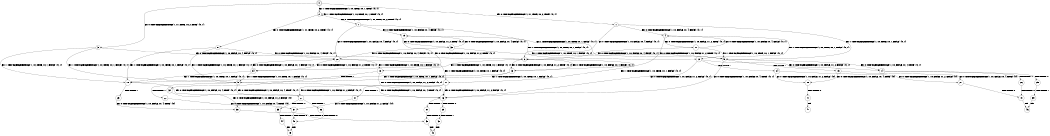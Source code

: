 digraph BCG {
size = "7, 10.5";
center = TRUE;
node [shape = circle];
0 [peripheries = 2];
0 -> 1 [label = "EX !0 !ATOMIC_EXCH_BRANCH (1, +1, TRUE, +0, 2, TRUE) !{0, 1}"];
0 -> 2 [label = "EX !1 !ATOMIC_EXCH_BRANCH (1, +0, TRUE, +0, 1, TRUE) !{0, 1}"];
0 -> 3 [label = "EX !0 !ATOMIC_EXCH_BRANCH (1, +1, TRUE, +0, 2, TRUE) !{0, 1}"];
1 -> 4 [label = "EX !0 !ATOMIC_EXCH_BRANCH (1, +0, FALSE, +0, 4, FALSE) !{0, 1}"];
1 -> 5 [label = "EX !1 !ATOMIC_EXCH_BRANCH (1, +0, TRUE, +0, 1, FALSE) !{0, 1}"];
1 -> 6 [label = "EX !0 !ATOMIC_EXCH_BRANCH (1, +0, FALSE, +0, 4, FALSE) !{0, 1}"];
2 -> 2 [label = "EX !1 !ATOMIC_EXCH_BRANCH (1, +0, TRUE, +0, 1, TRUE) !{0, 1}"];
2 -> 7 [label = "EX !0 !ATOMIC_EXCH_BRANCH (1, +1, TRUE, +0, 2, TRUE) !{0, 1}"];
2 -> 8 [label = "EX !0 !ATOMIC_EXCH_BRANCH (1, +1, TRUE, +0, 2, TRUE) !{0, 1}"];
3 -> 9 [label = "EX !1 !ATOMIC_EXCH_BRANCH (1, +0, TRUE, +0, 1, FALSE) !{0, 1}"];
3 -> 6 [label = "EX !0 !ATOMIC_EXCH_BRANCH (1, +0, FALSE, +0, 4, FALSE) !{0, 1}"];
3 -> 10 [label = "EX !1 !ATOMIC_EXCH_BRANCH (1, +0, TRUE, +0, 1, FALSE) !{0, 1}"];
4 -> 11 [label = "EX !0 !ATOMIC_EXCH_BRANCH (1, +0, FALSE, +1, 2, TRUE) !{0, 1}"];
4 -> 12 [label = "EX !1 !ATOMIC_EXCH_BRANCH (1, +0, TRUE, +0, 1, FALSE) !{0, 1}"];
4 -> 13 [label = "EX !0 !ATOMIC_EXCH_BRANCH (1, +0, FALSE, +1, 2, TRUE) !{0, 1}"];
5 -> 14 [label = "EX !0 !ATOMIC_EXCH_BRANCH (1, +0, FALSE, +0, 4, TRUE) !{0, 1}"];
5 -> 15 [label = "TERMINATE !1"];
5 -> 16 [label = "EX !0 !ATOMIC_EXCH_BRANCH (1, +0, FALSE, +0, 4, TRUE) !{0, 1}"];
6 -> 17 [label = "EX !1 !ATOMIC_EXCH_BRANCH (1, +0, TRUE, +0, 1, FALSE) !{0, 1}"];
6 -> 13 [label = "EX !0 !ATOMIC_EXCH_BRANCH (1, +0, FALSE, +1, 2, TRUE) !{0, 1}"];
6 -> 18 [label = "EX !1 !ATOMIC_EXCH_BRANCH (1, +0, TRUE, +0, 1, FALSE) !{0, 1}"];
7 -> 19 [label = "EX !0 !ATOMIC_EXCH_BRANCH (1, +0, FALSE, +0, 4, FALSE) !{0, 1}"];
7 -> 5 [label = "EX !1 !ATOMIC_EXCH_BRANCH (1, +0, TRUE, +0, 1, FALSE) !{0, 1}"];
7 -> 20 [label = "EX !0 !ATOMIC_EXCH_BRANCH (1, +0, FALSE, +0, 4, FALSE) !{0, 1}"];
8 -> 9 [label = "EX !1 !ATOMIC_EXCH_BRANCH (1, +0, TRUE, +0, 1, FALSE) !{0, 1}"];
8 -> 20 [label = "EX !0 !ATOMIC_EXCH_BRANCH (1, +0, FALSE, +0, 4, FALSE) !{0, 1}"];
8 -> 10 [label = "EX !1 !ATOMIC_EXCH_BRANCH (1, +0, TRUE, +0, 1, FALSE) !{0, 1}"];
9 -> 21 [label = "EX !0 !ATOMIC_EXCH_BRANCH (1, +0, FALSE, +0, 4, TRUE) !{0, 1}"];
9 -> 22 [label = "TERMINATE !1"];
9 -> 16 [label = "EX !0 !ATOMIC_EXCH_BRANCH (1, +0, FALSE, +0, 4, TRUE) !{0, 1}"];
10 -> 16 [label = "EX !0 !ATOMIC_EXCH_BRANCH (1, +0, FALSE, +0, 4, TRUE) !{0, 1}"];
10 -> 23 [label = "TERMINATE !1"];
11 -> 4 [label = "EX !0 !ATOMIC_EXCH_BRANCH (1, +0, FALSE, +0, 4, FALSE) !{0, 1}"];
11 -> 5 [label = "EX !1 !ATOMIC_EXCH_BRANCH (1, +0, TRUE, +0, 1, FALSE) !{0, 1}"];
11 -> 6 [label = "EX !0 !ATOMIC_EXCH_BRANCH (1, +0, FALSE, +0, 4, FALSE) !{0, 1}"];
12 -> 14 [label = "EX !0 !ATOMIC_EXCH_BRANCH (1, +0, FALSE, +1, 2, FALSE) !{0, 1}"];
12 -> 24 [label = "TERMINATE !1"];
12 -> 16 [label = "EX !0 !ATOMIC_EXCH_BRANCH (1, +0, FALSE, +1, 2, FALSE) !{0, 1}"];
13 -> 9 [label = "EX !1 !ATOMIC_EXCH_BRANCH (1, +0, TRUE, +0, 1, FALSE) !{0, 1}"];
13 -> 6 [label = "EX !0 !ATOMIC_EXCH_BRANCH (1, +0, FALSE, +0, 4, FALSE) !{0, 1}"];
13 -> 10 [label = "EX !1 !ATOMIC_EXCH_BRANCH (1, +0, TRUE, +0, 1, FALSE) !{0, 1}"];
14 -> 25 [label = "TERMINATE !0"];
14 -> 26 [label = "TERMINATE !1"];
15 -> 27 [label = "EX !0 !ATOMIC_EXCH_BRANCH (1, +0, FALSE, +0, 4, TRUE) !{0}"];
15 -> 28 [label = "EX !0 !ATOMIC_EXCH_BRANCH (1, +0, FALSE, +0, 4, TRUE) !{0}"];
16 -> 29 [label = "TERMINATE !0"];
16 -> 30 [label = "TERMINATE !1"];
17 -> 21 [label = "EX !0 !ATOMIC_EXCH_BRANCH (1, +0, FALSE, +1, 2, FALSE) !{0, 1}"];
17 -> 31 [label = "TERMINATE !1"];
17 -> 16 [label = "EX !0 !ATOMIC_EXCH_BRANCH (1, +0, FALSE, +1, 2, FALSE) !{0, 1}"];
18 -> 16 [label = "EX !0 !ATOMIC_EXCH_BRANCH (1, +0, FALSE, +1, 2, FALSE) !{0, 1}"];
18 -> 32 [label = "TERMINATE !1"];
19 -> 33 [label = "EX !0 !ATOMIC_EXCH_BRANCH (1, +0, FALSE, +1, 2, TRUE) !{0, 1}"];
19 -> 12 [label = "EX !1 !ATOMIC_EXCH_BRANCH (1, +0, TRUE, +0, 1, FALSE) !{0, 1}"];
19 -> 34 [label = "EX !0 !ATOMIC_EXCH_BRANCH (1, +0, FALSE, +1, 2, TRUE) !{0, 1}"];
20 -> 17 [label = "EX !1 !ATOMIC_EXCH_BRANCH (1, +0, TRUE, +0, 1, FALSE) !{0, 1}"];
20 -> 34 [label = "EX !0 !ATOMIC_EXCH_BRANCH (1, +0, FALSE, +1, 2, TRUE) !{0, 1}"];
20 -> 18 [label = "EX !1 !ATOMIC_EXCH_BRANCH (1, +0, TRUE, +0, 1, FALSE) !{0, 1}"];
21 -> 35 [label = "TERMINATE !0"];
21 -> 36 [label = "TERMINATE !1"];
22 -> 37 [label = "EX !0 !ATOMIC_EXCH_BRANCH (1, +0, FALSE, +0, 4, TRUE) !{0}"];
23 -> 38 [label = "EX !0 !ATOMIC_EXCH_BRANCH (1, +0, FALSE, +0, 4, TRUE) !{0}"];
24 -> 27 [label = "EX !0 !ATOMIC_EXCH_BRANCH (1, +0, FALSE, +1, 2, FALSE) !{0}"];
24 -> 28 [label = "EX !0 !ATOMIC_EXCH_BRANCH (1, +0, FALSE, +1, 2, FALSE) !{0}"];
25 -> 39 [label = "TERMINATE !1"];
26 -> 40 [label = "TERMINATE !0"];
27 -> 40 [label = "TERMINATE !0"];
28 -> 41 [label = "TERMINATE !0"];
29 -> 42 [label = "TERMINATE !1"];
30 -> 43 [label = "TERMINATE !0"];
31 -> 37 [label = "EX !0 !ATOMIC_EXCH_BRANCH (1, +0, FALSE, +1, 2, FALSE) !{0}"];
32 -> 38 [label = "EX !0 !ATOMIC_EXCH_BRANCH (1, +0, FALSE, +1, 2, FALSE) !{0}"];
33 -> 19 [label = "EX !0 !ATOMIC_EXCH_BRANCH (1, +0, FALSE, +0, 4, FALSE) !{0, 1}"];
33 -> 5 [label = "EX !1 !ATOMIC_EXCH_BRANCH (1, +0, TRUE, +0, 1, FALSE) !{0, 1}"];
33 -> 20 [label = "EX !0 !ATOMIC_EXCH_BRANCH (1, +0, FALSE, +0, 4, FALSE) !{0, 1}"];
34 -> 9 [label = "EX !1 !ATOMIC_EXCH_BRANCH (1, +0, TRUE, +0, 1, FALSE) !{0, 1}"];
34 -> 20 [label = "EX !0 !ATOMIC_EXCH_BRANCH (1, +0, FALSE, +0, 4, FALSE) !{0, 1}"];
34 -> 10 [label = "EX !1 !ATOMIC_EXCH_BRANCH (1, +0, TRUE, +0, 1, FALSE) !{0, 1}"];
35 -> 44 [label = "TERMINATE !1"];
36 -> 45 [label = "TERMINATE !0"];
37 -> 45 [label = "TERMINATE !0"];
38 -> 43 [label = "TERMINATE !0"];
39 -> 46 [label = "exit"];
40 -> 46 [label = "exit"];
41 -> 47 [label = "exit"];
42 -> 48 [label = "exit"];
43 -> 48 [label = "exit"];
44 -> 49 [label = "exit"];
45 -> 49 [label = "exit"];
}
